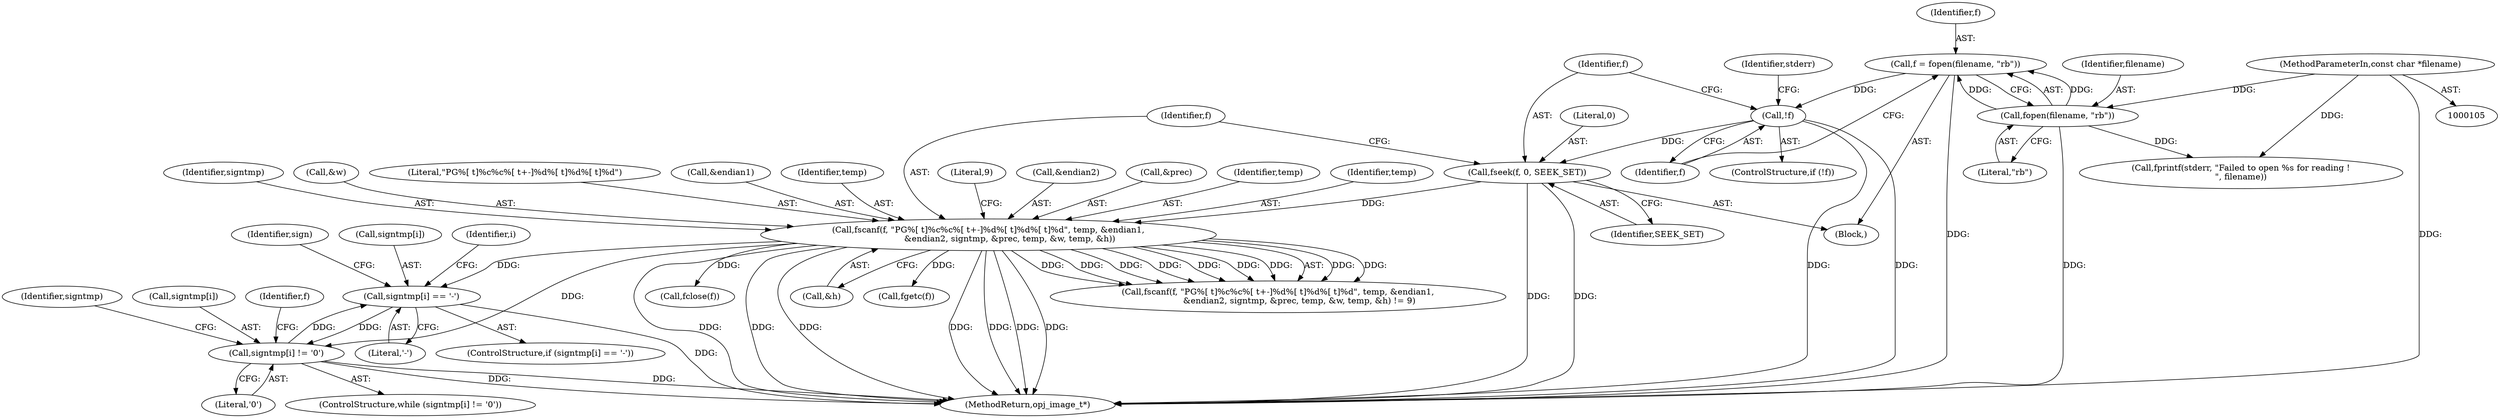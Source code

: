 digraph "1_openjpeg_e5285319229a5d77bf316bb0d3a6cbd3cb8666d9@array" {
"1000215" [label="(Call,signtmp[i] == '-')"];
"1000208" [label="(Call,signtmp[i] != '\0')"];
"1000215" [label="(Call,signtmp[i] == '-')"];
"1000175" [label="(Call,fscanf(f, \"PG%[ \t]%c%c%[ \t+-]%d%[ \t]%d%[ \t]%d\", temp, &endian1,\n                &endian2, signtmp, &prec, temp, &w, temp, &h))"];
"1000169" [label="(Call,fseek(f, 0, SEEK_SET))"];
"1000160" [label="(Call,!f)"];
"1000154" [label="(Call,f = fopen(filename, \"rb\"))"];
"1000156" [label="(Call,fopen(filename, \"rb\"))"];
"1000106" [label="(MethodParameterIn,const char *filename)"];
"1000160" [label="(Call,!f)"];
"1000217" [label="(Identifier,signtmp)"];
"1000157" [label="(Identifier,filename)"];
"1000219" [label="(Literal,'-')"];
"1000156" [label="(Call,fopen(filename, \"rb\"))"];
"1000158" [label="(Literal,\"rb\")"];
"1000163" [label="(Call,fprintf(stderr, \"Failed to open %s for reading !\n\", filename))"];
"1000225" [label="(Identifier,i)"];
"1000187" [label="(Call,&w)"];
"1000215" [label="(Call,signtmp[i] == '-')"];
"1000161" [label="(Identifier,f)"];
"1000175" [label="(Call,fscanf(f, \"PG%[ \t]%c%c%[ \t+-]%d%[ \t]%d%[ \t]%d\", temp, &endian1,\n                &endian2, signtmp, &prec, temp, &w, temp, &h))"];
"1000155" [label="(Identifier,f)"];
"1000176" [label="(Identifier,f)"];
"1000177" [label="(Literal,\"PG%[ \t]%c%c%[ \t+-]%d%[ \t]%d%[ \t]%d\")"];
"1000194" [label="(Call,fclose(f))"];
"1000108" [label="(Block,)"];
"1000169" [label="(Call,fseek(f, 0, SEEK_SET))"];
"1000179" [label="(Call,&endian1)"];
"1000189" [label="(Identifier,temp)"];
"1000214" [label="(ControlStructure,if (signtmp[i] == '-'))"];
"1000216" [label="(Call,signtmp[i])"];
"1000209" [label="(Call,signtmp[i])"];
"1000192" [label="(Literal,9)"];
"1000170" [label="(Identifier,f)"];
"1000181" [label="(Call,&endian2)"];
"1000154" [label="(Call,f = fopen(filename, \"rb\"))"];
"1000159" [label="(ControlStructure,if (!f))"];
"1000174" [label="(Call,fscanf(f, \"PG%[ \t]%c%c%[ \t+-]%d%[ \t]%d%[ \t]%d\", temp, &endian1,\n                &endian2, signtmp, &prec, temp, &w, temp, &h) != 9)"];
"1000164" [label="(Identifier,stderr)"];
"1000184" [label="(Call,&prec)"];
"1000190" [label="(Call,&h)"];
"1000178" [label="(Identifier,temp)"];
"1000222" [label="(Identifier,sign)"];
"1000172" [label="(Identifier,SEEK_SET)"];
"1000186" [label="(Identifier,temp)"];
"1000208" [label="(Call,signtmp[i] != '\0')"];
"1000227" [label="(Identifier,f)"];
"1000183" [label="(Identifier,signtmp)"];
"1000212" [label="(Literal,'\0')"];
"1000207" [label="(ControlStructure,while (signtmp[i] != '\0'))"];
"1000106" [label="(MethodParameterIn,const char *filename)"];
"1000665" [label="(MethodReturn,opj_image_t*)"];
"1000226" [label="(Call,fgetc(f))"];
"1000171" [label="(Literal,0)"];
"1000215" -> "1000214"  [label="AST: "];
"1000215" -> "1000219"  [label="CFG: "];
"1000216" -> "1000215"  [label="AST: "];
"1000219" -> "1000215"  [label="AST: "];
"1000222" -> "1000215"  [label="CFG: "];
"1000225" -> "1000215"  [label="CFG: "];
"1000215" -> "1000665"  [label="DDG: "];
"1000215" -> "1000208"  [label="DDG: "];
"1000208" -> "1000215"  [label="DDG: "];
"1000175" -> "1000215"  [label="DDG: "];
"1000208" -> "1000207"  [label="AST: "];
"1000208" -> "1000212"  [label="CFG: "];
"1000209" -> "1000208"  [label="AST: "];
"1000212" -> "1000208"  [label="AST: "];
"1000217" -> "1000208"  [label="CFG: "];
"1000227" -> "1000208"  [label="CFG: "];
"1000208" -> "1000665"  [label="DDG: "];
"1000208" -> "1000665"  [label="DDG: "];
"1000175" -> "1000208"  [label="DDG: "];
"1000175" -> "1000174"  [label="AST: "];
"1000175" -> "1000190"  [label="CFG: "];
"1000176" -> "1000175"  [label="AST: "];
"1000177" -> "1000175"  [label="AST: "];
"1000178" -> "1000175"  [label="AST: "];
"1000179" -> "1000175"  [label="AST: "];
"1000181" -> "1000175"  [label="AST: "];
"1000183" -> "1000175"  [label="AST: "];
"1000184" -> "1000175"  [label="AST: "];
"1000186" -> "1000175"  [label="AST: "];
"1000187" -> "1000175"  [label="AST: "];
"1000189" -> "1000175"  [label="AST: "];
"1000190" -> "1000175"  [label="AST: "];
"1000192" -> "1000175"  [label="CFG: "];
"1000175" -> "1000665"  [label="DDG: "];
"1000175" -> "1000665"  [label="DDG: "];
"1000175" -> "1000665"  [label="DDG: "];
"1000175" -> "1000665"  [label="DDG: "];
"1000175" -> "1000665"  [label="DDG: "];
"1000175" -> "1000665"  [label="DDG: "];
"1000175" -> "1000665"  [label="DDG: "];
"1000175" -> "1000174"  [label="DDG: "];
"1000175" -> "1000174"  [label="DDG: "];
"1000175" -> "1000174"  [label="DDG: "];
"1000175" -> "1000174"  [label="DDG: "];
"1000175" -> "1000174"  [label="DDG: "];
"1000175" -> "1000174"  [label="DDG: "];
"1000175" -> "1000174"  [label="DDG: "];
"1000175" -> "1000174"  [label="DDG: "];
"1000175" -> "1000174"  [label="DDG: "];
"1000169" -> "1000175"  [label="DDG: "];
"1000175" -> "1000194"  [label="DDG: "];
"1000175" -> "1000226"  [label="DDG: "];
"1000169" -> "1000108"  [label="AST: "];
"1000169" -> "1000172"  [label="CFG: "];
"1000170" -> "1000169"  [label="AST: "];
"1000171" -> "1000169"  [label="AST: "];
"1000172" -> "1000169"  [label="AST: "];
"1000176" -> "1000169"  [label="CFG: "];
"1000169" -> "1000665"  [label="DDG: "];
"1000169" -> "1000665"  [label="DDG: "];
"1000160" -> "1000169"  [label="DDG: "];
"1000160" -> "1000159"  [label="AST: "];
"1000160" -> "1000161"  [label="CFG: "];
"1000161" -> "1000160"  [label="AST: "];
"1000164" -> "1000160"  [label="CFG: "];
"1000170" -> "1000160"  [label="CFG: "];
"1000160" -> "1000665"  [label="DDG: "];
"1000160" -> "1000665"  [label="DDG: "];
"1000154" -> "1000160"  [label="DDG: "];
"1000154" -> "1000108"  [label="AST: "];
"1000154" -> "1000156"  [label="CFG: "];
"1000155" -> "1000154"  [label="AST: "];
"1000156" -> "1000154"  [label="AST: "];
"1000161" -> "1000154"  [label="CFG: "];
"1000154" -> "1000665"  [label="DDG: "];
"1000156" -> "1000154"  [label="DDG: "];
"1000156" -> "1000154"  [label="DDG: "];
"1000156" -> "1000158"  [label="CFG: "];
"1000157" -> "1000156"  [label="AST: "];
"1000158" -> "1000156"  [label="AST: "];
"1000156" -> "1000665"  [label="DDG: "];
"1000106" -> "1000156"  [label="DDG: "];
"1000156" -> "1000163"  [label="DDG: "];
"1000106" -> "1000105"  [label="AST: "];
"1000106" -> "1000665"  [label="DDG: "];
"1000106" -> "1000163"  [label="DDG: "];
}
